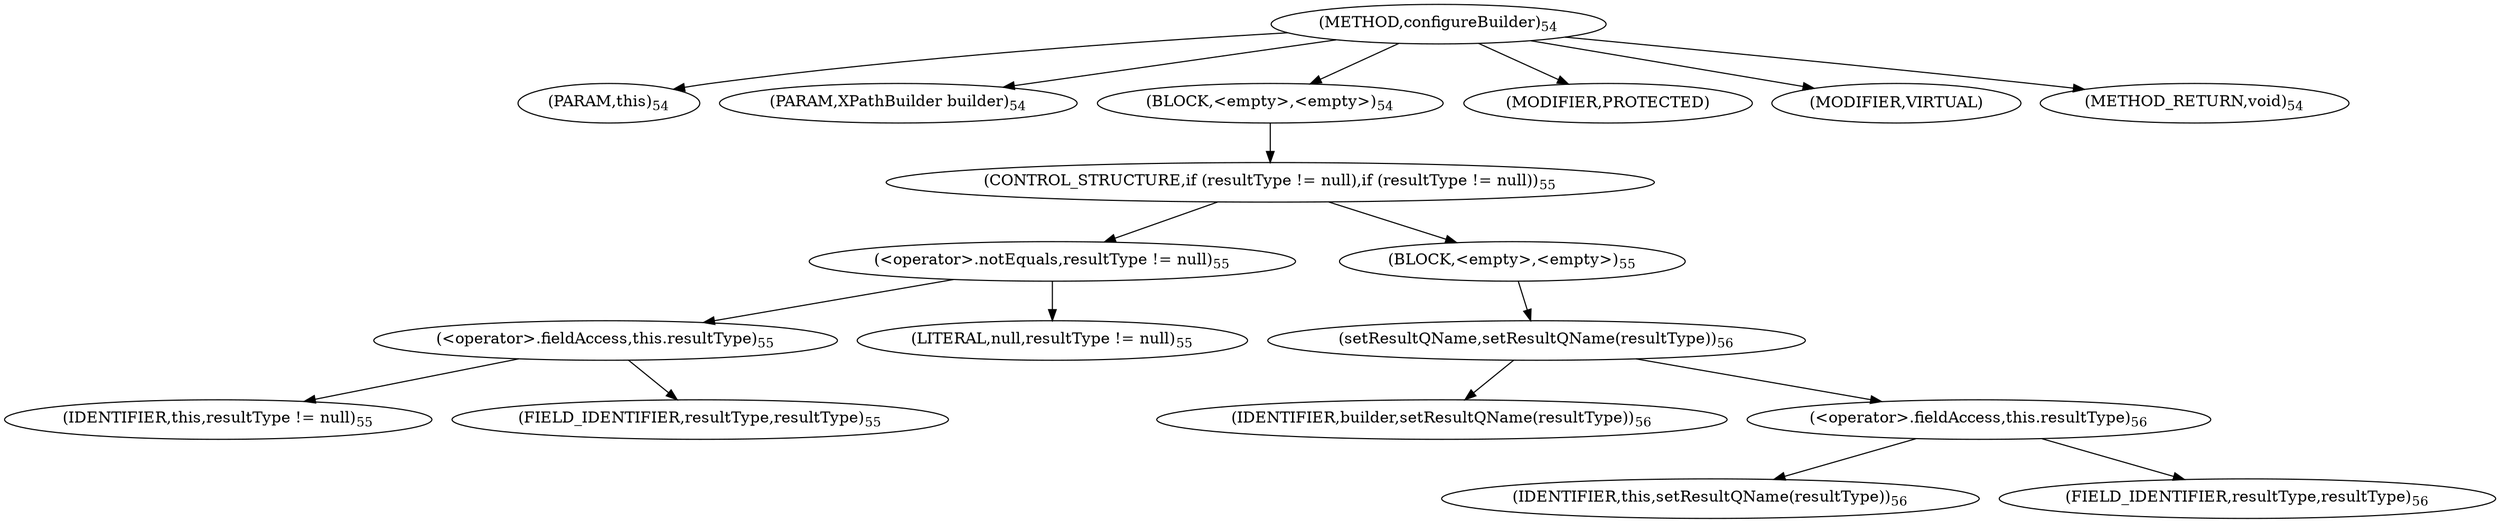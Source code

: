 digraph "configureBuilder" {  
"83" [label = <(METHOD,configureBuilder)<SUB>54</SUB>> ]
"84" [label = <(PARAM,this)<SUB>54</SUB>> ]
"85" [label = <(PARAM,XPathBuilder builder)<SUB>54</SUB>> ]
"86" [label = <(BLOCK,&lt;empty&gt;,&lt;empty&gt;)<SUB>54</SUB>> ]
"87" [label = <(CONTROL_STRUCTURE,if (resultType != null),if (resultType != null))<SUB>55</SUB>> ]
"88" [label = <(&lt;operator&gt;.notEquals,resultType != null)<SUB>55</SUB>> ]
"89" [label = <(&lt;operator&gt;.fieldAccess,this.resultType)<SUB>55</SUB>> ]
"90" [label = <(IDENTIFIER,this,resultType != null)<SUB>55</SUB>> ]
"91" [label = <(FIELD_IDENTIFIER,resultType,resultType)<SUB>55</SUB>> ]
"92" [label = <(LITERAL,null,resultType != null)<SUB>55</SUB>> ]
"93" [label = <(BLOCK,&lt;empty&gt;,&lt;empty&gt;)<SUB>55</SUB>> ]
"94" [label = <(setResultQName,setResultQName(resultType))<SUB>56</SUB>> ]
"95" [label = <(IDENTIFIER,builder,setResultQName(resultType))<SUB>56</SUB>> ]
"96" [label = <(&lt;operator&gt;.fieldAccess,this.resultType)<SUB>56</SUB>> ]
"97" [label = <(IDENTIFIER,this,setResultQName(resultType))<SUB>56</SUB>> ]
"98" [label = <(FIELD_IDENTIFIER,resultType,resultType)<SUB>56</SUB>> ]
"99" [label = <(MODIFIER,PROTECTED)> ]
"100" [label = <(MODIFIER,VIRTUAL)> ]
"101" [label = <(METHOD_RETURN,void)<SUB>54</SUB>> ]
  "83" -> "84" 
  "83" -> "85" 
  "83" -> "86" 
  "83" -> "99" 
  "83" -> "100" 
  "83" -> "101" 
  "86" -> "87" 
  "87" -> "88" 
  "87" -> "93" 
  "88" -> "89" 
  "88" -> "92" 
  "89" -> "90" 
  "89" -> "91" 
  "93" -> "94" 
  "94" -> "95" 
  "94" -> "96" 
  "96" -> "97" 
  "96" -> "98" 
}
